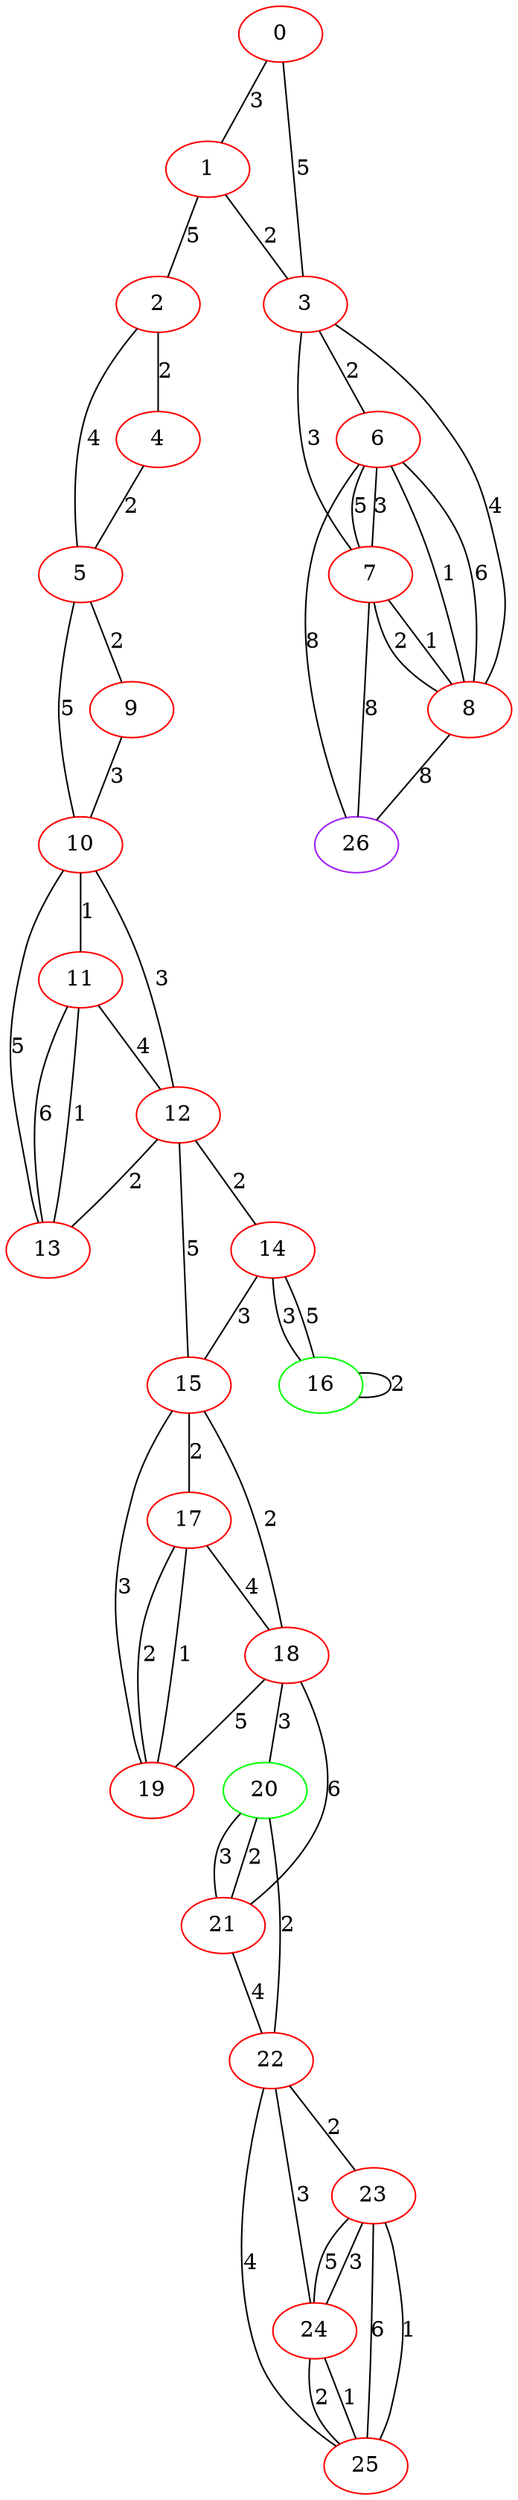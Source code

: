 graph "" {
0 [color=red, weight=1];
1 [color=red, weight=1];
2 [color=red, weight=1];
3 [color=red, weight=1];
4 [color=red, weight=1];
5 [color=red, weight=1];
6 [color=red, weight=1];
7 [color=red, weight=1];
8 [color=red, weight=1];
9 [color=red, weight=1];
10 [color=red, weight=1];
11 [color=red, weight=1];
12 [color=red, weight=1];
13 [color=red, weight=1];
14 [color=red, weight=1];
15 [color=red, weight=1];
16 [color=green, weight=2];
17 [color=red, weight=1];
18 [color=red, weight=1];
19 [color=red, weight=1];
20 [color=green, weight=2];
21 [color=red, weight=1];
22 [color=red, weight=1];
23 [color=red, weight=1];
24 [color=red, weight=1];
25 [color=red, weight=1];
26 [color=purple, weight=4];
0 -- 1  [key=0, label=3];
0 -- 3  [key=0, label=5];
1 -- 2  [key=0, label=5];
1 -- 3  [key=0, label=2];
2 -- 4  [key=0, label=2];
2 -- 5  [key=0, label=4];
3 -- 8  [key=0, label=4];
3 -- 6  [key=0, label=2];
3 -- 7  [key=0, label=3];
4 -- 5  [key=0, label=2];
5 -- 9  [key=0, label=2];
5 -- 10  [key=0, label=5];
6 -- 8  [key=0, label=1];
6 -- 8  [key=1, label=6];
6 -- 26  [key=0, label=8];
6 -- 7  [key=0, label=3];
6 -- 7  [key=1, label=5];
7 -- 8  [key=0, label=2];
7 -- 8  [key=1, label=1];
7 -- 26  [key=0, label=8];
8 -- 26  [key=0, label=8];
9 -- 10  [key=0, label=3];
10 -- 11  [key=0, label=1];
10 -- 12  [key=0, label=3];
10 -- 13  [key=0, label=5];
11 -- 12  [key=0, label=4];
11 -- 13  [key=0, label=6];
11 -- 13  [key=1, label=1];
12 -- 13  [key=0, label=2];
12 -- 14  [key=0, label=2];
12 -- 15  [key=0, label=5];
14 -- 16  [key=0, label=3];
14 -- 16  [key=1, label=5];
14 -- 15  [key=0, label=3];
15 -- 17  [key=0, label=2];
15 -- 18  [key=0, label=2];
15 -- 19  [key=0, label=3];
16 -- 16  [key=0, label=2];
17 -- 18  [key=0, label=4];
17 -- 19  [key=0, label=2];
17 -- 19  [key=1, label=1];
18 -- 19  [key=0, label=5];
18 -- 20  [key=0, label=3];
18 -- 21  [key=0, label=6];
20 -- 21  [key=0, label=3];
20 -- 21  [key=1, label=2];
20 -- 22  [key=0, label=2];
21 -- 22  [key=0, label=4];
22 -- 24  [key=0, label=3];
22 -- 25  [key=0, label=4];
22 -- 23  [key=0, label=2];
23 -- 24  [key=0, label=5];
23 -- 24  [key=1, label=3];
23 -- 25  [key=0, label=6];
23 -- 25  [key=1, label=1];
24 -- 25  [key=0, label=1];
24 -- 25  [key=1, label=2];
}
